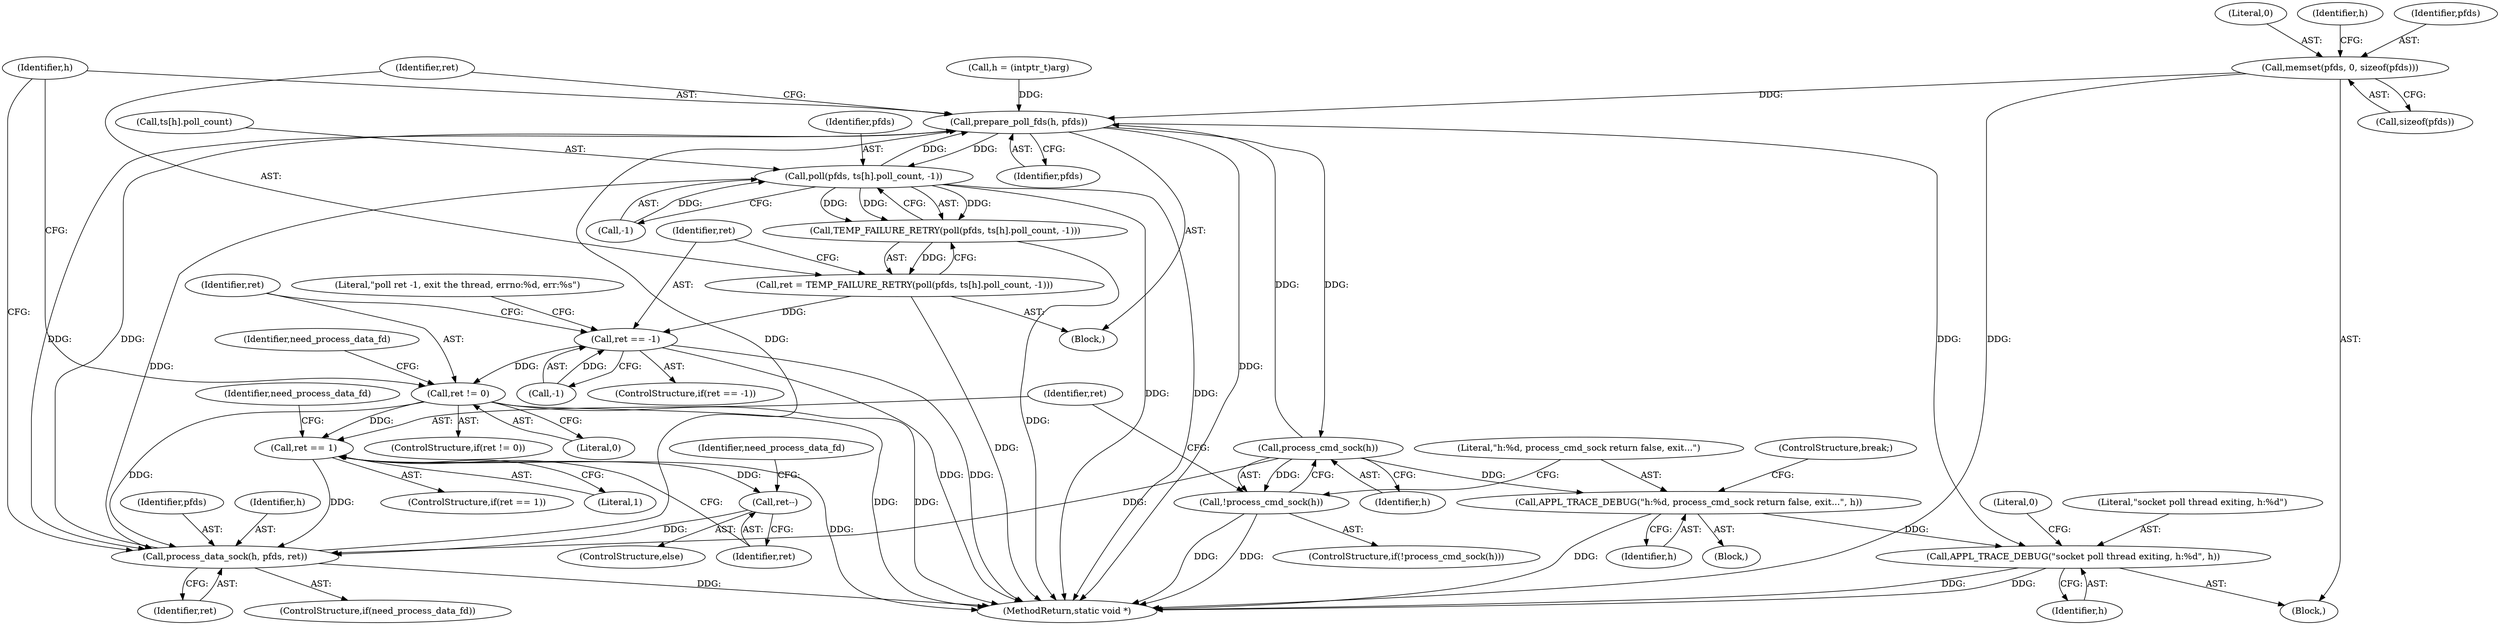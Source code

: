 digraph "0_Android_472271b153c5dc53c28beac55480a8d8434b2d5c_44@API" {
"1000106" [label="(Call,memset(pfds, 0, sizeof(pfds)))"];
"1000119" [label="(Call,prepare_poll_fds(h, pfds))"];
"1000126" [label="(Call,poll(pfds, ts[h].poll_count, -1))"];
"1000125" [label="(Call,TEMP_FAILURE_RETRY(poll(pfds, ts[h].poll_count, -1)))"];
"1000123" [label="(Call,ret = TEMP_FAILURE_RETRY(poll(pfds, ts[h].poll_count, -1)))"];
"1000136" [label="(Call,ret == -1)"];
"1000148" [label="(Call,ret != 0)"];
"1000185" [label="(Call,ret == 1)"];
"1000192" [label="(Call,ret--)"];
"1000196" [label="(Call,process_data_sock(h, pfds, ret))"];
"1000177" [label="(Call,process_cmd_sock(h))"];
"1000176" [label="(Call,!process_cmd_sock(h))"];
"1000180" [label="(Call,APPL_TRACE_DEBUG(\"h:%d, process_cmd_sock return false, exit...\", h))"];
"1000210" [label="(Call,APPL_TRACE_DEBUG(\"socket poll thread exiting, h:%d\", h))"];
"1000175" [label="(ControlStructure,if(!process_cmd_sock(h)))"];
"1000154" [label="(Identifier,need_process_data_fd)"];
"1000195" [label="(Identifier,need_process_data_fd)"];
"1000180" [label="(Call,APPL_TRACE_DEBUG(\"h:%d, process_cmd_sock return false, exit...\", h))"];
"1000142" [label="(Literal,\"poll ret -1, exit the thread, errno:%d, err:%s\")"];
"1000119" [label="(Call,prepare_poll_fds(h, pfds))"];
"1000138" [label="(Call,-1)"];
"1000183" [label="(ControlStructure,break;)"];
"1000108" [label="(Literal,0)"];
"1000123" [label="(Call,ret = TEMP_FAILURE_RETRY(poll(pfds, ts[h].poll_count, -1)))"];
"1000118" [label="(Block,)"];
"1000186" [label="(Identifier,ret)"];
"1000136" [label="(Call,ret == -1)"];
"1000135" [label="(ControlStructure,if(ret == -1))"];
"1000176" [label="(Call,!process_cmd_sock(h))"];
"1000177" [label="(Call,process_cmd_sock(h))"];
"1000150" [label="(Literal,0)"];
"1000113" [label="(Identifier,h)"];
"1000192" [label="(Call,ret--)"];
"1000124" [label="(Identifier,ret)"];
"1000147" [label="(ControlStructure,if(ret != 0))"];
"1000106" [label="(Call,memset(pfds, 0, sizeof(pfds)))"];
"1000112" [label="(Call,h = (intptr_t)arg)"];
"1000185" [label="(Call,ret == 1)"];
"1000198" [label="(Identifier,pfds)"];
"1000133" [label="(Call,-1)"];
"1000107" [label="(Identifier,pfds)"];
"1000197" [label="(Identifier,h)"];
"1000211" [label="(Literal,\"socket poll thread exiting, h:%d\")"];
"1000149" [label="(Identifier,ret)"];
"1000184" [label="(ControlStructure,if(ret == 1))"];
"1000104" [label="(Block,)"];
"1000193" [label="(Identifier,ret)"];
"1000128" [label="(Call,ts[h].poll_count)"];
"1000187" [label="(Literal,1)"];
"1000189" [label="(Identifier,need_process_data_fd)"];
"1000126" [label="(Call,poll(pfds, ts[h].poll_count, -1))"];
"1000196" [label="(Call,process_data_sock(h, pfds, ret))"];
"1000199" [label="(Identifier,ret)"];
"1000178" [label="(Identifier,h)"];
"1000125" [label="(Call,TEMP_FAILURE_RETRY(poll(pfds, ts[h].poll_count, -1)))"];
"1000212" [label="(Identifier,h)"];
"1000120" [label="(Identifier,h)"];
"1000214" [label="(Literal,0)"];
"1000137" [label="(Identifier,ret)"];
"1000127" [label="(Identifier,pfds)"];
"1000148" [label="(Call,ret != 0)"];
"1000191" [label="(ControlStructure,else)"];
"1000179" [label="(Block,)"];
"1000181" [label="(Literal,\"h:%d, process_cmd_sock return false, exit...\")"];
"1000121" [label="(Identifier,pfds)"];
"1000182" [label="(Identifier,h)"];
"1000194" [label="(ControlStructure,if(need_process_data_fd))"];
"1000109" [label="(Call,sizeof(pfds))"];
"1000210" [label="(Call,APPL_TRACE_DEBUG(\"socket poll thread exiting, h:%d\", h))"];
"1000215" [label="(MethodReturn,static void *)"];
"1000106" -> "1000104"  [label="AST: "];
"1000106" -> "1000109"  [label="CFG: "];
"1000107" -> "1000106"  [label="AST: "];
"1000108" -> "1000106"  [label="AST: "];
"1000109" -> "1000106"  [label="AST: "];
"1000113" -> "1000106"  [label="CFG: "];
"1000106" -> "1000215"  [label="DDG: "];
"1000106" -> "1000119"  [label="DDG: "];
"1000119" -> "1000118"  [label="AST: "];
"1000119" -> "1000121"  [label="CFG: "];
"1000120" -> "1000119"  [label="AST: "];
"1000121" -> "1000119"  [label="AST: "];
"1000124" -> "1000119"  [label="CFG: "];
"1000119" -> "1000215"  [label="DDG: "];
"1000177" -> "1000119"  [label="DDG: "];
"1000196" -> "1000119"  [label="DDG: "];
"1000196" -> "1000119"  [label="DDG: "];
"1000112" -> "1000119"  [label="DDG: "];
"1000126" -> "1000119"  [label="DDG: "];
"1000119" -> "1000126"  [label="DDG: "];
"1000119" -> "1000177"  [label="DDG: "];
"1000119" -> "1000196"  [label="DDG: "];
"1000119" -> "1000210"  [label="DDG: "];
"1000126" -> "1000125"  [label="AST: "];
"1000126" -> "1000133"  [label="CFG: "];
"1000127" -> "1000126"  [label="AST: "];
"1000128" -> "1000126"  [label="AST: "];
"1000133" -> "1000126"  [label="AST: "];
"1000125" -> "1000126"  [label="CFG: "];
"1000126" -> "1000215"  [label="DDG: "];
"1000126" -> "1000215"  [label="DDG: "];
"1000126" -> "1000125"  [label="DDG: "];
"1000126" -> "1000125"  [label="DDG: "];
"1000126" -> "1000125"  [label="DDG: "];
"1000133" -> "1000126"  [label="DDG: "];
"1000126" -> "1000196"  [label="DDG: "];
"1000125" -> "1000123"  [label="AST: "];
"1000123" -> "1000125"  [label="CFG: "];
"1000125" -> "1000215"  [label="DDG: "];
"1000125" -> "1000123"  [label="DDG: "];
"1000123" -> "1000118"  [label="AST: "];
"1000124" -> "1000123"  [label="AST: "];
"1000137" -> "1000123"  [label="CFG: "];
"1000123" -> "1000215"  [label="DDG: "];
"1000123" -> "1000136"  [label="DDG: "];
"1000136" -> "1000135"  [label="AST: "];
"1000136" -> "1000138"  [label="CFG: "];
"1000137" -> "1000136"  [label="AST: "];
"1000138" -> "1000136"  [label="AST: "];
"1000142" -> "1000136"  [label="CFG: "];
"1000149" -> "1000136"  [label="CFG: "];
"1000136" -> "1000215"  [label="DDG: "];
"1000136" -> "1000215"  [label="DDG: "];
"1000138" -> "1000136"  [label="DDG: "];
"1000136" -> "1000148"  [label="DDG: "];
"1000148" -> "1000147"  [label="AST: "];
"1000148" -> "1000150"  [label="CFG: "];
"1000149" -> "1000148"  [label="AST: "];
"1000150" -> "1000148"  [label="AST: "];
"1000120" -> "1000148"  [label="CFG: "];
"1000154" -> "1000148"  [label="CFG: "];
"1000148" -> "1000215"  [label="DDG: "];
"1000148" -> "1000215"  [label="DDG: "];
"1000148" -> "1000185"  [label="DDG: "];
"1000148" -> "1000196"  [label="DDG: "];
"1000185" -> "1000184"  [label="AST: "];
"1000185" -> "1000187"  [label="CFG: "];
"1000186" -> "1000185"  [label="AST: "];
"1000187" -> "1000185"  [label="AST: "];
"1000189" -> "1000185"  [label="CFG: "];
"1000193" -> "1000185"  [label="CFG: "];
"1000185" -> "1000215"  [label="DDG: "];
"1000185" -> "1000192"  [label="DDG: "];
"1000185" -> "1000196"  [label="DDG: "];
"1000192" -> "1000191"  [label="AST: "];
"1000192" -> "1000193"  [label="CFG: "];
"1000193" -> "1000192"  [label="AST: "];
"1000195" -> "1000192"  [label="CFG: "];
"1000192" -> "1000196"  [label="DDG: "];
"1000196" -> "1000194"  [label="AST: "];
"1000196" -> "1000199"  [label="CFG: "];
"1000197" -> "1000196"  [label="AST: "];
"1000198" -> "1000196"  [label="AST: "];
"1000199" -> "1000196"  [label="AST: "];
"1000120" -> "1000196"  [label="CFG: "];
"1000196" -> "1000215"  [label="DDG: "];
"1000177" -> "1000196"  [label="DDG: "];
"1000177" -> "1000176"  [label="AST: "];
"1000177" -> "1000178"  [label="CFG: "];
"1000178" -> "1000177"  [label="AST: "];
"1000176" -> "1000177"  [label="CFG: "];
"1000177" -> "1000176"  [label="DDG: "];
"1000177" -> "1000180"  [label="DDG: "];
"1000176" -> "1000175"  [label="AST: "];
"1000181" -> "1000176"  [label="CFG: "];
"1000186" -> "1000176"  [label="CFG: "];
"1000176" -> "1000215"  [label="DDG: "];
"1000176" -> "1000215"  [label="DDG: "];
"1000180" -> "1000179"  [label="AST: "];
"1000180" -> "1000182"  [label="CFG: "];
"1000181" -> "1000180"  [label="AST: "];
"1000182" -> "1000180"  [label="AST: "];
"1000183" -> "1000180"  [label="CFG: "];
"1000180" -> "1000215"  [label="DDG: "];
"1000180" -> "1000210"  [label="DDG: "];
"1000210" -> "1000104"  [label="AST: "];
"1000210" -> "1000212"  [label="CFG: "];
"1000211" -> "1000210"  [label="AST: "];
"1000212" -> "1000210"  [label="AST: "];
"1000214" -> "1000210"  [label="CFG: "];
"1000210" -> "1000215"  [label="DDG: "];
"1000210" -> "1000215"  [label="DDG: "];
}
